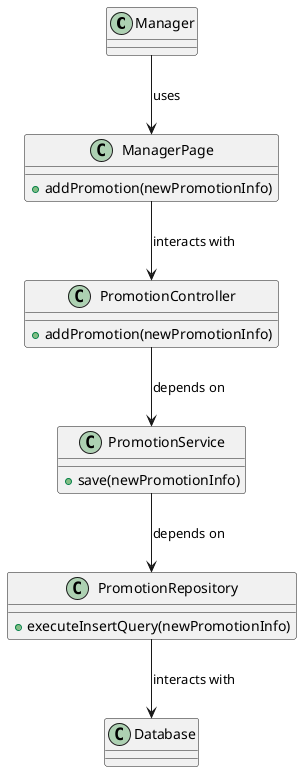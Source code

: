 @startuml
class Manager {
}

class ManagerPage {
  +addPromotion(newPromotionInfo)
}

class PromotionController {
  +addPromotion(newPromotionInfo)
}

class PromotionService {
  +save(newPromotionInfo)
}

class PromotionRepository {
  +executeInsertQuery(newPromotionInfo)
}

class Database {
}

Manager --> ManagerPage : uses
ManagerPage --> PromotionController : interacts with
PromotionController --> PromotionService : depends on
PromotionService --> PromotionRepository : depends on
PromotionRepository --> Database : interacts with
@enduml

